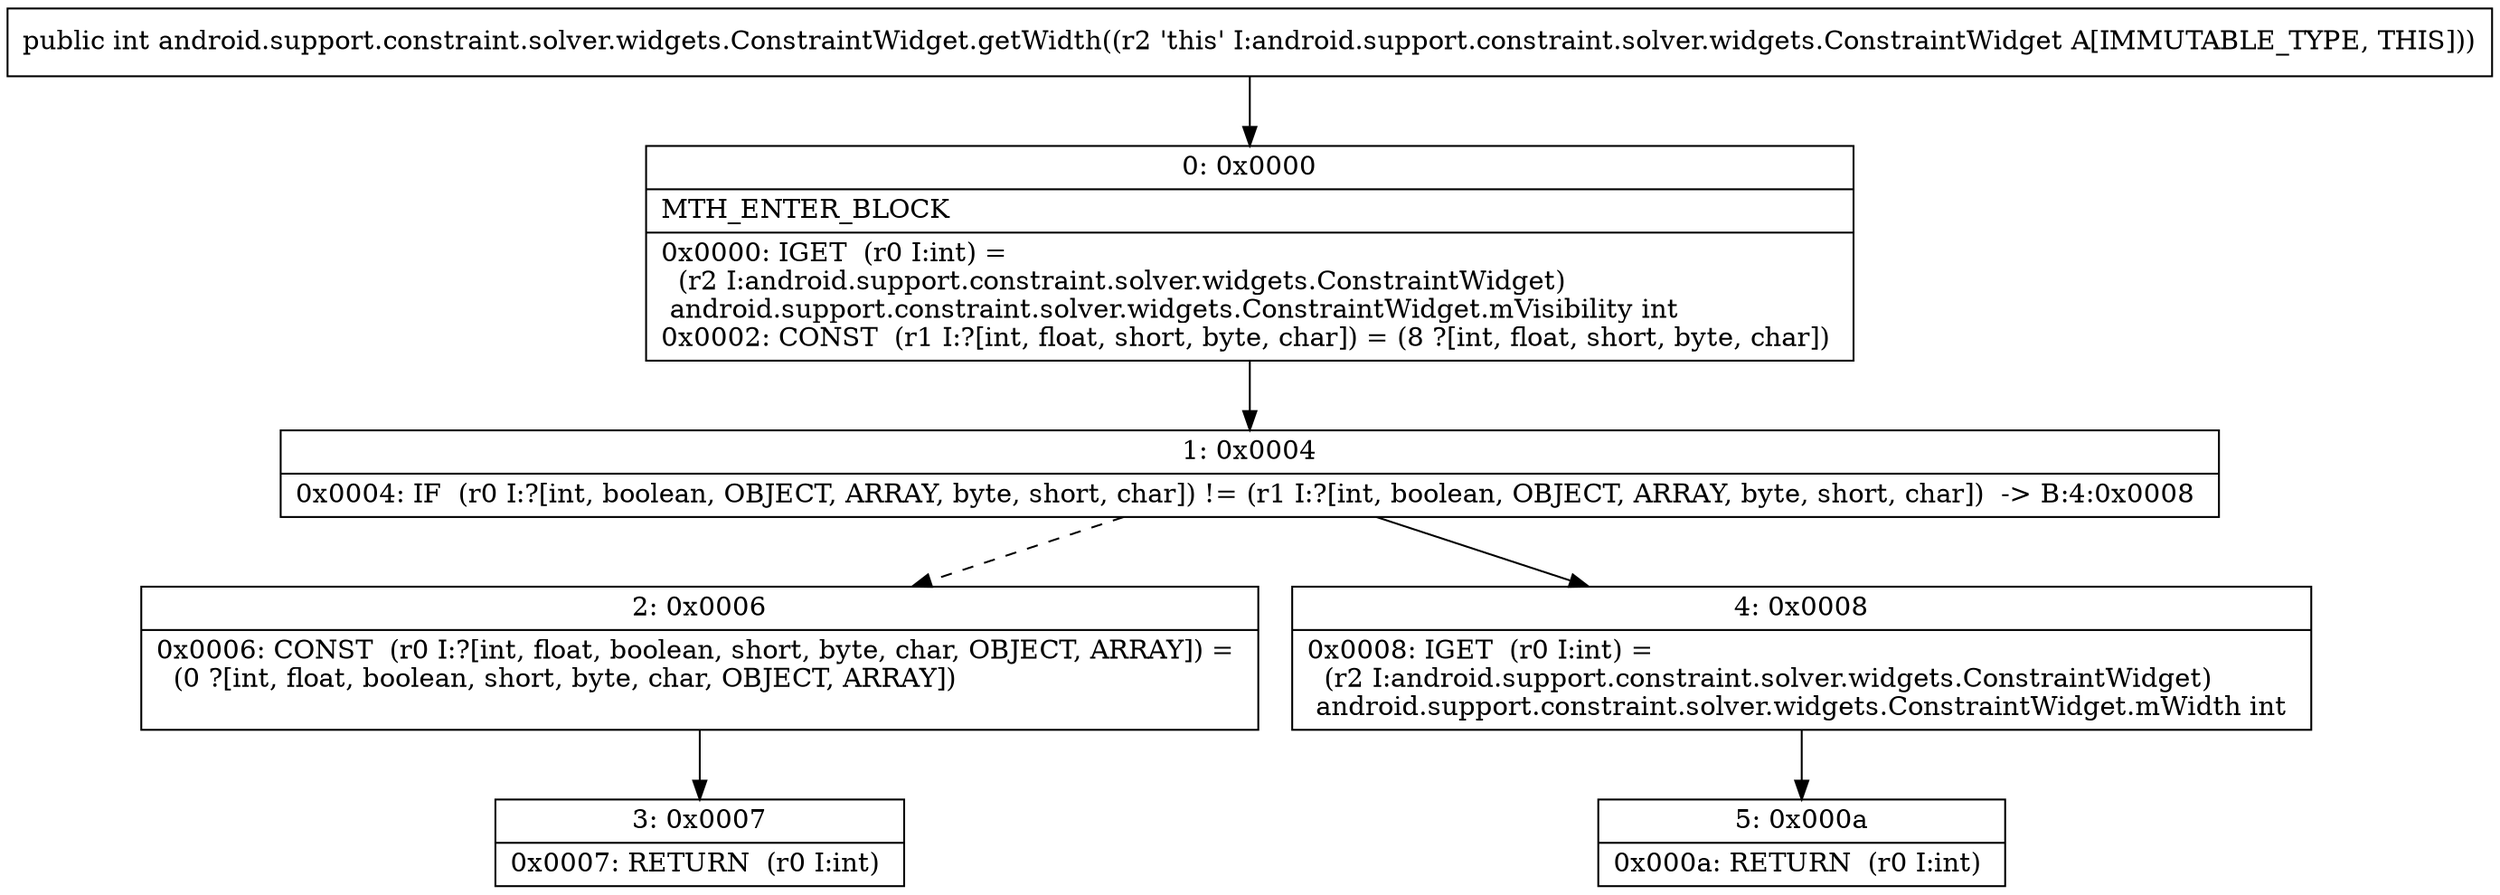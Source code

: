digraph "CFG forandroid.support.constraint.solver.widgets.ConstraintWidget.getWidth()I" {
Node_0 [shape=record,label="{0\:\ 0x0000|MTH_ENTER_BLOCK\l|0x0000: IGET  (r0 I:int) = \l  (r2 I:android.support.constraint.solver.widgets.ConstraintWidget)\l android.support.constraint.solver.widgets.ConstraintWidget.mVisibility int \l0x0002: CONST  (r1 I:?[int, float, short, byte, char]) = (8 ?[int, float, short, byte, char]) \l}"];
Node_1 [shape=record,label="{1\:\ 0x0004|0x0004: IF  (r0 I:?[int, boolean, OBJECT, ARRAY, byte, short, char]) != (r1 I:?[int, boolean, OBJECT, ARRAY, byte, short, char])  \-\> B:4:0x0008 \l}"];
Node_2 [shape=record,label="{2\:\ 0x0006|0x0006: CONST  (r0 I:?[int, float, boolean, short, byte, char, OBJECT, ARRAY]) = \l  (0 ?[int, float, boolean, short, byte, char, OBJECT, ARRAY])\l \l}"];
Node_3 [shape=record,label="{3\:\ 0x0007|0x0007: RETURN  (r0 I:int) \l}"];
Node_4 [shape=record,label="{4\:\ 0x0008|0x0008: IGET  (r0 I:int) = \l  (r2 I:android.support.constraint.solver.widgets.ConstraintWidget)\l android.support.constraint.solver.widgets.ConstraintWidget.mWidth int \l}"];
Node_5 [shape=record,label="{5\:\ 0x000a|0x000a: RETURN  (r0 I:int) \l}"];
MethodNode[shape=record,label="{public int android.support.constraint.solver.widgets.ConstraintWidget.getWidth((r2 'this' I:android.support.constraint.solver.widgets.ConstraintWidget A[IMMUTABLE_TYPE, THIS])) }"];
MethodNode -> Node_0;
Node_0 -> Node_1;
Node_1 -> Node_2[style=dashed];
Node_1 -> Node_4;
Node_2 -> Node_3;
Node_4 -> Node_5;
}

